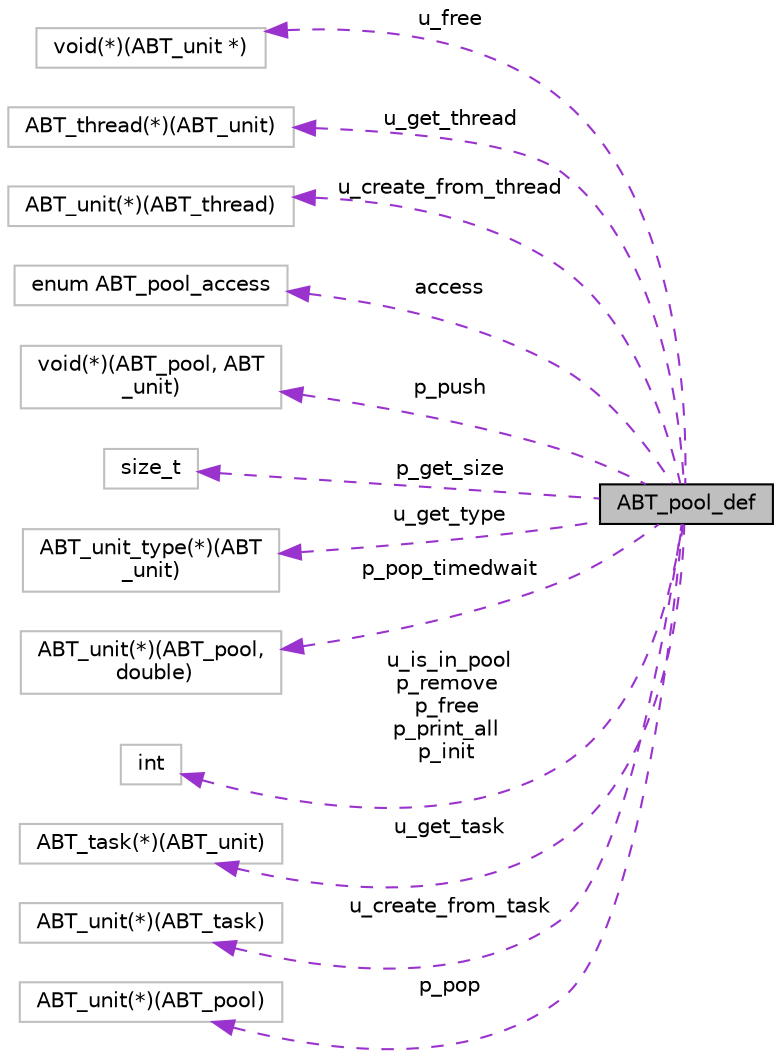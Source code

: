 digraph "ABT_pool_def"
{
 // LATEX_PDF_SIZE
  edge [fontname="Helvetica",fontsize="10",labelfontname="Helvetica",labelfontsize="10"];
  node [fontname="Helvetica",fontsize="10",shape=record];
  rankdir="LR";
  Node1 [label="ABT_pool_def",height=0.2,width=0.4,color="black", fillcolor="grey75", style="filled", fontcolor="black",tooltip="A struct that defines a pool."];
  Node2 -> Node1 [dir="back",color="darkorchid3",fontsize="10",style="dashed",label=" u_free" ,fontname="Helvetica"];
  Node2 [label="void(*)(ABT_unit *)",height=0.2,width=0.4,color="grey75", fillcolor="white", style="filled",tooltip=" "];
  Node3 -> Node1 [dir="back",color="darkorchid3",fontsize="10",style="dashed",label=" u_get_thread" ,fontname="Helvetica"];
  Node3 [label="ABT_thread(*)(ABT_unit)",height=0.2,width=0.4,color="grey75", fillcolor="white", style="filled",tooltip=" "];
  Node4 -> Node1 [dir="back",color="darkorchid3",fontsize="10",style="dashed",label=" u_create_from_thread" ,fontname="Helvetica"];
  Node4 [label="ABT_unit(*)(ABT_thread)",height=0.2,width=0.4,color="grey75", fillcolor="white", style="filled",tooltip=" "];
  Node5 -> Node1 [dir="back",color="darkorchid3",fontsize="10",style="dashed",label=" access" ,fontname="Helvetica"];
  Node5 [label="enum ABT_pool_access",height=0.2,width=0.4,color="grey75", fillcolor="white", style="filled",tooltip=" "];
  Node6 -> Node1 [dir="back",color="darkorchid3",fontsize="10",style="dashed",label=" p_push" ,fontname="Helvetica"];
  Node6 [label="void(*)(ABT_pool, ABT\l_unit)",height=0.2,width=0.4,color="grey75", fillcolor="white", style="filled",tooltip=" "];
  Node7 -> Node1 [dir="back",color="darkorchid3",fontsize="10",style="dashed",label=" p_get_size" ,fontname="Helvetica"];
  Node7 [label="size_t",height=0.2,width=0.4,color="grey75", fillcolor="white", style="filled",tooltip=" "];
  Node8 -> Node1 [dir="back",color="darkorchid3",fontsize="10",style="dashed",label=" u_get_type" ,fontname="Helvetica"];
  Node8 [label="ABT_unit_type(*)(ABT\l_unit)",height=0.2,width=0.4,color="grey75", fillcolor="white", style="filled",tooltip=" "];
  Node9 -> Node1 [dir="back",color="darkorchid3",fontsize="10",style="dashed",label=" p_pop_timedwait" ,fontname="Helvetica"];
  Node9 [label="ABT_unit(*)(ABT_pool,\l double)",height=0.2,width=0.4,color="grey75", fillcolor="white", style="filled",tooltip=" "];
  Node10 -> Node1 [dir="back",color="darkorchid3",fontsize="10",style="dashed",label=" u_is_in_pool\np_remove\np_free\np_print_all\np_init" ,fontname="Helvetica"];
  Node10 [label="int",height=0.2,width=0.4,color="grey75", fillcolor="white", style="filled",tooltip=" "];
  Node11 -> Node1 [dir="back",color="darkorchid3",fontsize="10",style="dashed",label=" u_get_task" ,fontname="Helvetica"];
  Node11 [label="ABT_task(*)(ABT_unit)",height=0.2,width=0.4,color="grey75", fillcolor="white", style="filled",tooltip=" "];
  Node12 -> Node1 [dir="back",color="darkorchid3",fontsize="10",style="dashed",label=" u_create_from_task" ,fontname="Helvetica"];
  Node12 [label="ABT_unit(*)(ABT_task)",height=0.2,width=0.4,color="grey75", fillcolor="white", style="filled",tooltip=" "];
  Node13 -> Node1 [dir="back",color="darkorchid3",fontsize="10",style="dashed",label=" p_pop" ,fontname="Helvetica"];
  Node13 [label="ABT_unit(*)(ABT_pool)",height=0.2,width=0.4,color="grey75", fillcolor="white", style="filled",tooltip=" "];
}
